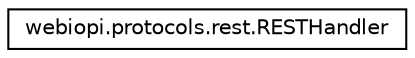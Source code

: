 digraph "Graphical Class Hierarchy"
{
  edge [fontname="Helvetica",fontsize="10",labelfontname="Helvetica",labelfontsize="10"];
  node [fontname="Helvetica",fontsize="10",shape=record];
  rankdir="LR";
  Node1 [label="webiopi.protocols.rest.RESTHandler",height=0.2,width=0.4,color="black", fillcolor="white", style="filled",URL="$classwebiopi_1_1protocols_1_1rest_1_1RESTHandler.html"];
}
